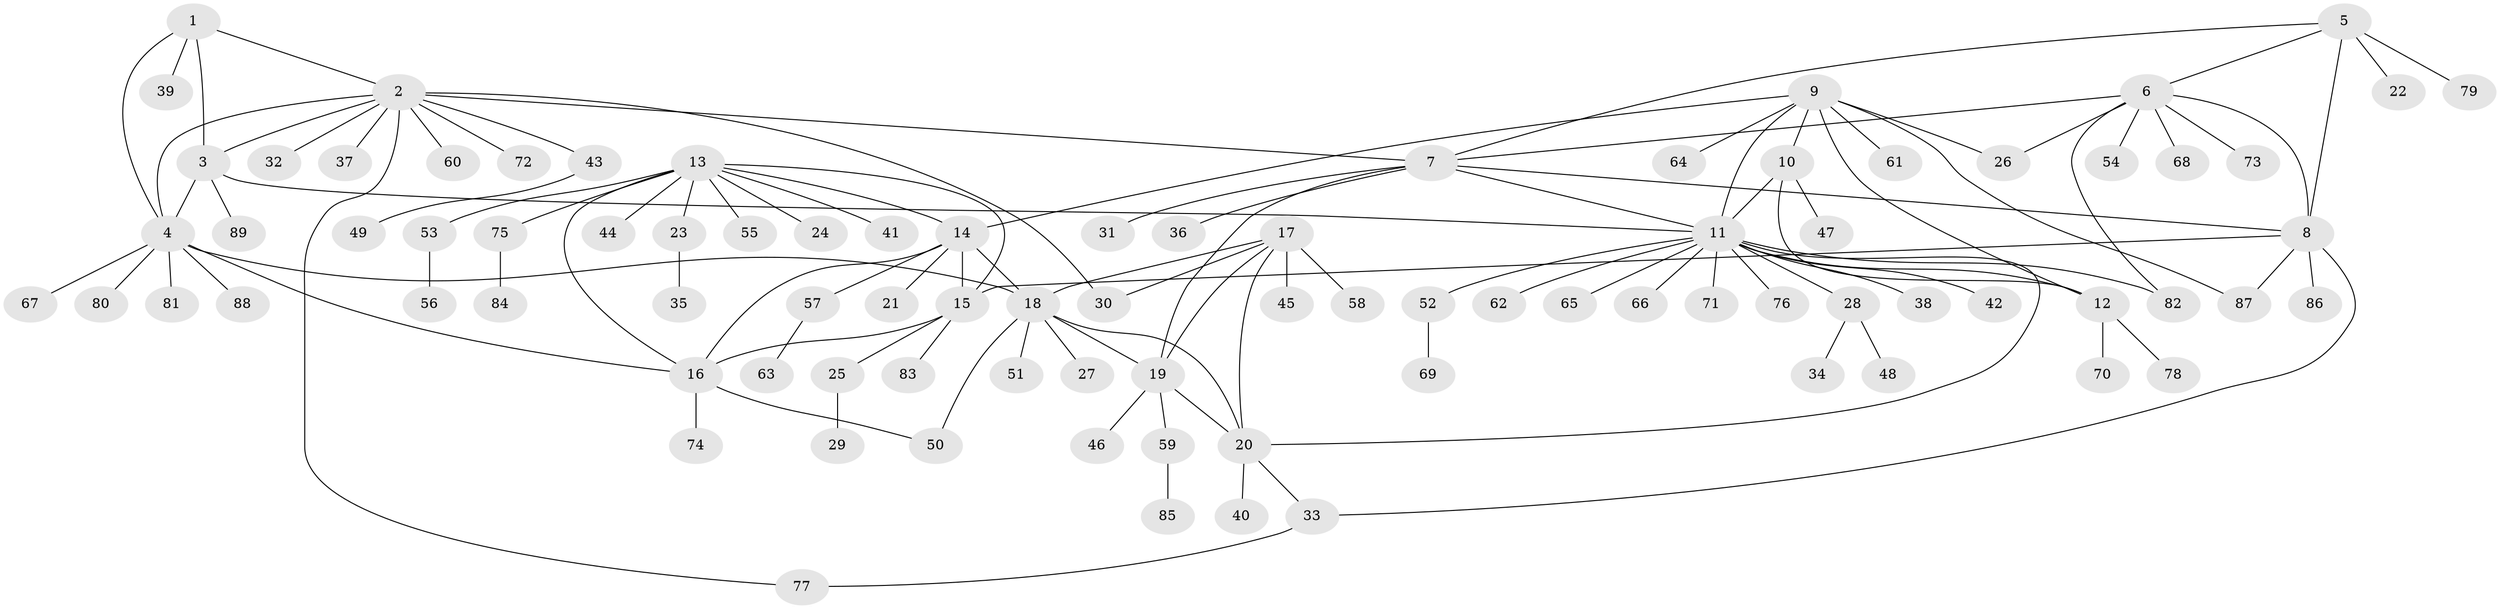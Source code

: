 // coarse degree distribution, {4: 0.045454545454545456, 7: 0.022727272727272728, 1: 0.8409090909090909, 9: 0.022727272727272728, 14: 0.045454545454545456, 5: 0.022727272727272728}
// Generated by graph-tools (version 1.1) at 2025/58/03/04/25 21:58:05]
// undirected, 89 vertices, 116 edges
graph export_dot {
graph [start="1"]
  node [color=gray90,style=filled];
  1;
  2;
  3;
  4;
  5;
  6;
  7;
  8;
  9;
  10;
  11;
  12;
  13;
  14;
  15;
  16;
  17;
  18;
  19;
  20;
  21;
  22;
  23;
  24;
  25;
  26;
  27;
  28;
  29;
  30;
  31;
  32;
  33;
  34;
  35;
  36;
  37;
  38;
  39;
  40;
  41;
  42;
  43;
  44;
  45;
  46;
  47;
  48;
  49;
  50;
  51;
  52;
  53;
  54;
  55;
  56;
  57;
  58;
  59;
  60;
  61;
  62;
  63;
  64;
  65;
  66;
  67;
  68;
  69;
  70;
  71;
  72;
  73;
  74;
  75;
  76;
  77;
  78;
  79;
  80;
  81;
  82;
  83;
  84;
  85;
  86;
  87;
  88;
  89;
  1 -- 2;
  1 -- 3;
  1 -- 4;
  1 -- 39;
  2 -- 3;
  2 -- 4;
  2 -- 7;
  2 -- 30;
  2 -- 32;
  2 -- 37;
  2 -- 43;
  2 -- 60;
  2 -- 72;
  2 -- 77;
  3 -- 4;
  3 -- 11;
  3 -- 89;
  4 -- 16;
  4 -- 18;
  4 -- 67;
  4 -- 80;
  4 -- 81;
  4 -- 88;
  5 -- 6;
  5 -- 7;
  5 -- 8;
  5 -- 22;
  5 -- 79;
  6 -- 7;
  6 -- 8;
  6 -- 26;
  6 -- 54;
  6 -- 68;
  6 -- 73;
  6 -- 82;
  7 -- 8;
  7 -- 11;
  7 -- 19;
  7 -- 31;
  7 -- 36;
  8 -- 15;
  8 -- 33;
  8 -- 86;
  8 -- 87;
  9 -- 10;
  9 -- 11;
  9 -- 12;
  9 -- 14;
  9 -- 26;
  9 -- 61;
  9 -- 64;
  9 -- 87;
  10 -- 11;
  10 -- 12;
  10 -- 47;
  11 -- 12;
  11 -- 20;
  11 -- 28;
  11 -- 38;
  11 -- 42;
  11 -- 52;
  11 -- 62;
  11 -- 65;
  11 -- 66;
  11 -- 71;
  11 -- 76;
  11 -- 82;
  12 -- 70;
  12 -- 78;
  13 -- 14;
  13 -- 15;
  13 -- 16;
  13 -- 23;
  13 -- 24;
  13 -- 41;
  13 -- 44;
  13 -- 53;
  13 -- 55;
  13 -- 75;
  14 -- 15;
  14 -- 16;
  14 -- 18;
  14 -- 21;
  14 -- 57;
  15 -- 16;
  15 -- 25;
  15 -- 83;
  16 -- 50;
  16 -- 74;
  17 -- 18;
  17 -- 19;
  17 -- 20;
  17 -- 30;
  17 -- 45;
  17 -- 58;
  18 -- 19;
  18 -- 20;
  18 -- 27;
  18 -- 50;
  18 -- 51;
  19 -- 20;
  19 -- 46;
  19 -- 59;
  20 -- 33;
  20 -- 40;
  23 -- 35;
  25 -- 29;
  28 -- 34;
  28 -- 48;
  33 -- 77;
  43 -- 49;
  52 -- 69;
  53 -- 56;
  57 -- 63;
  59 -- 85;
  75 -- 84;
}
